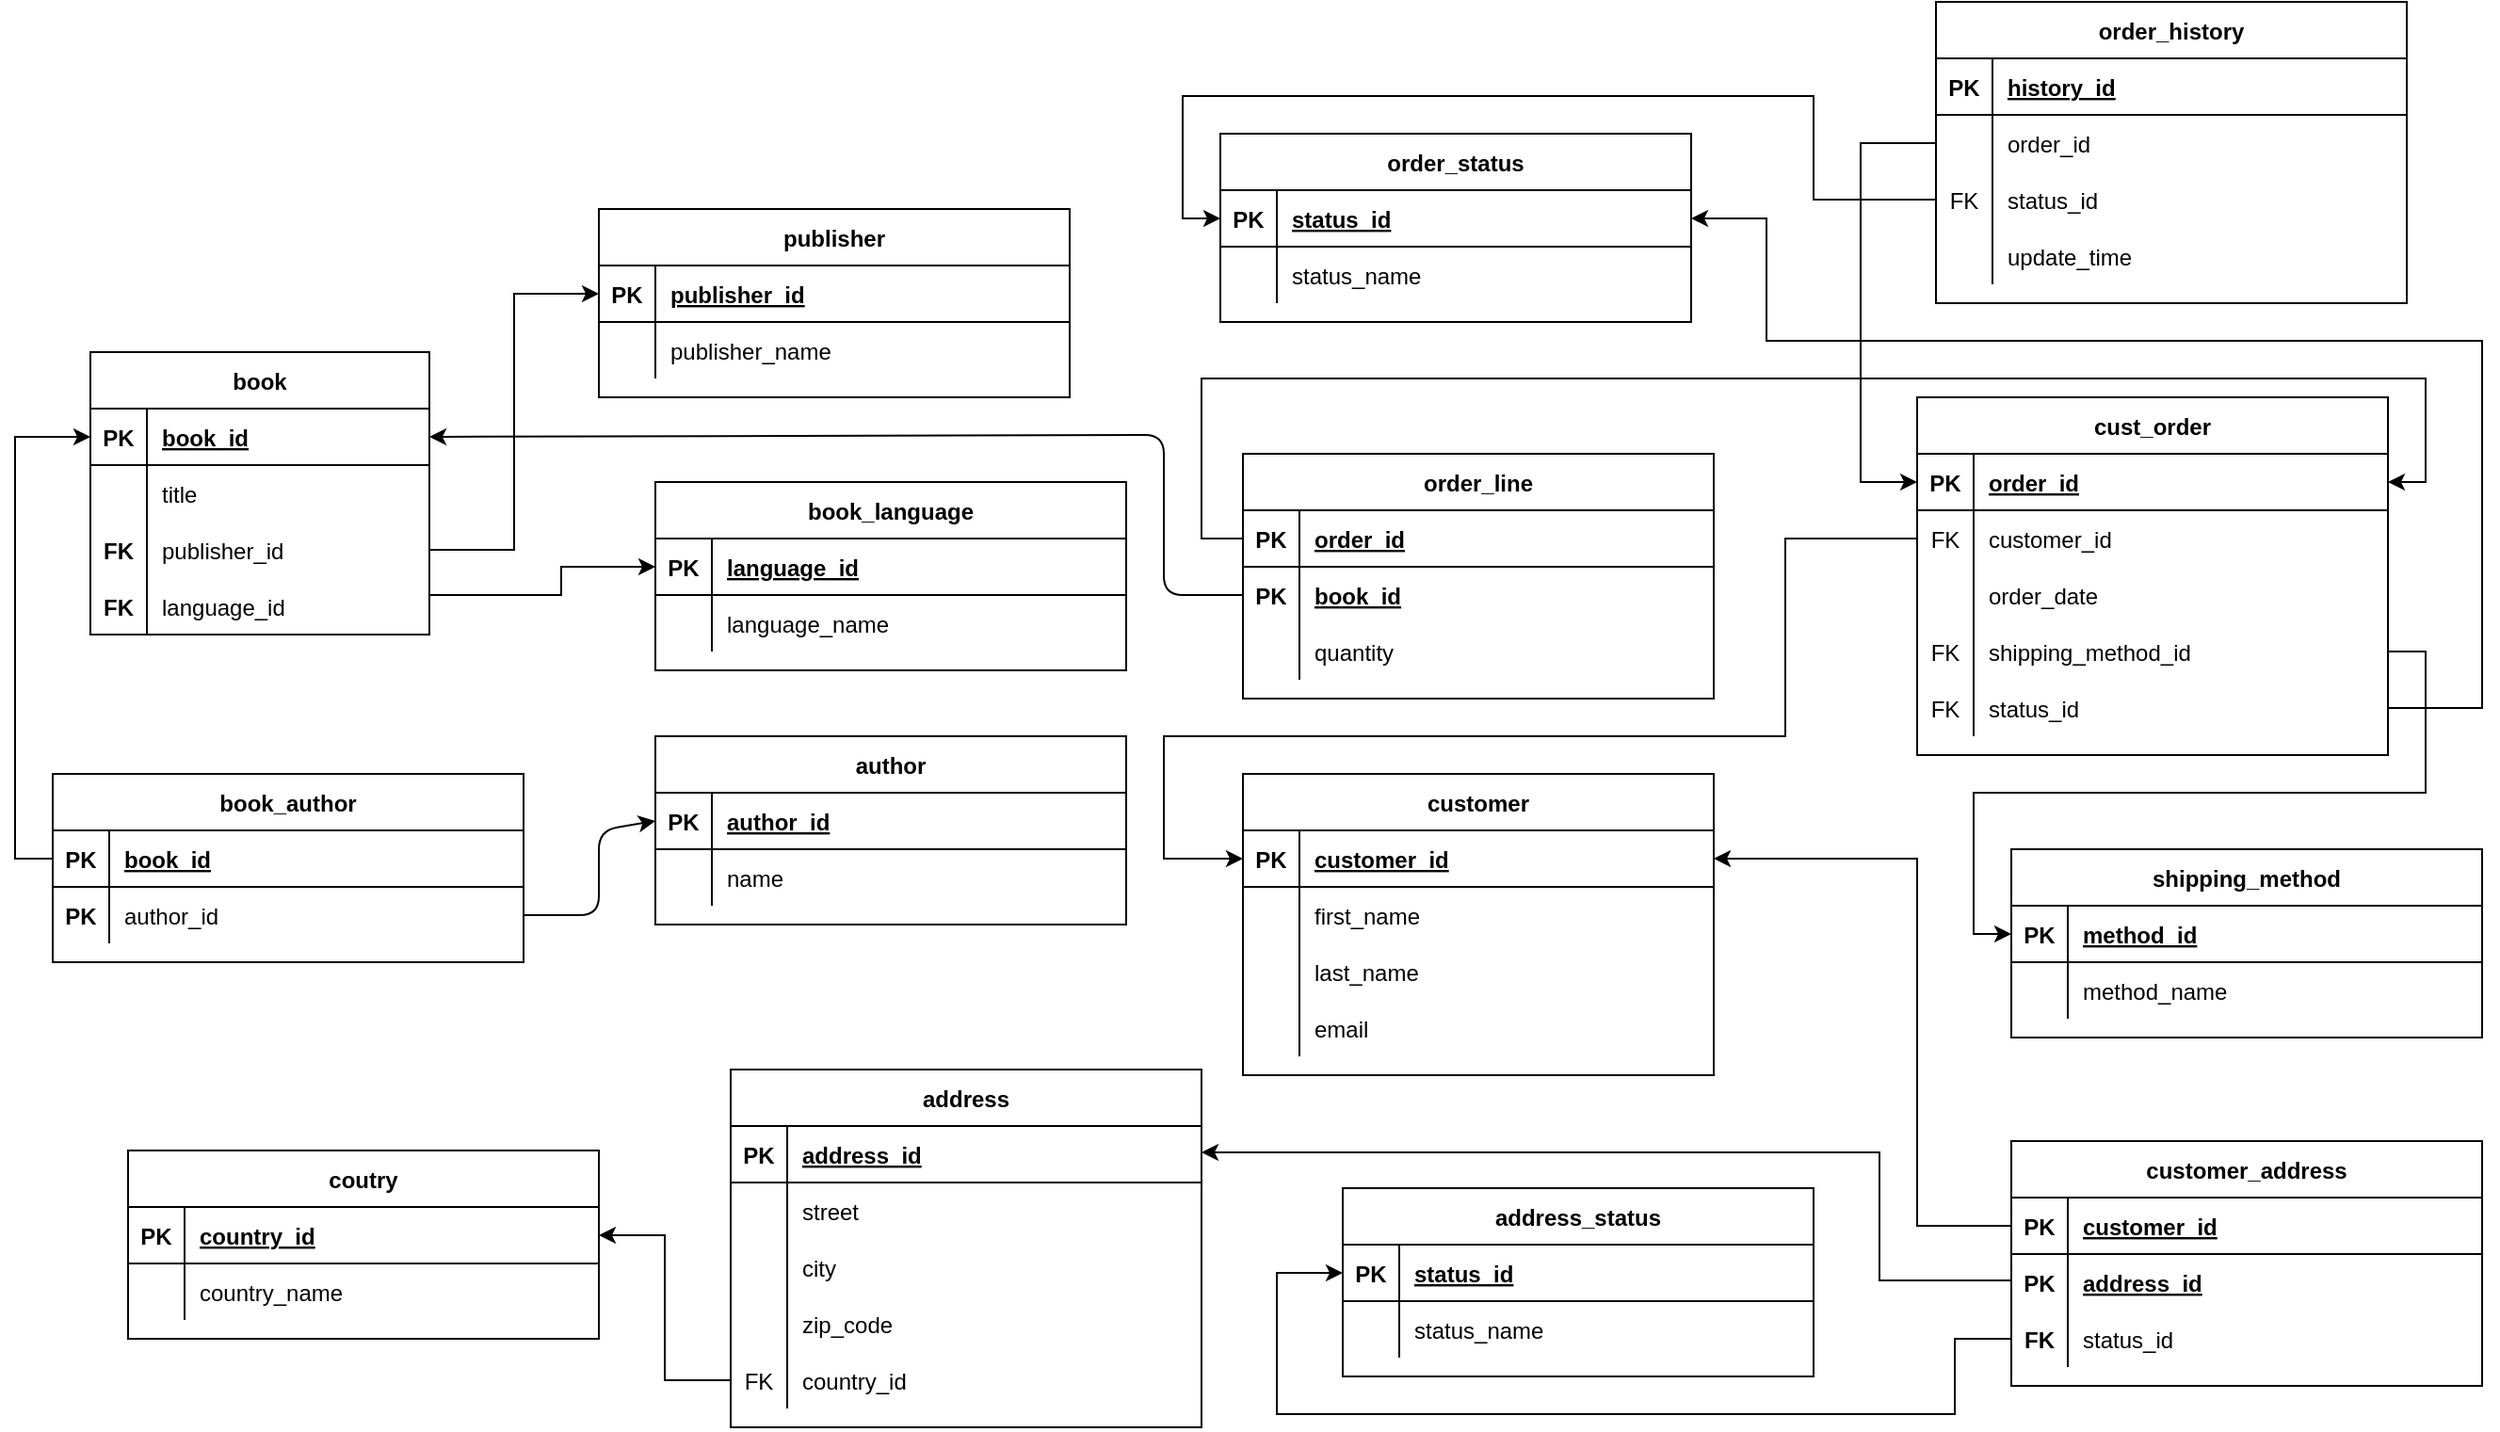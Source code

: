 <mxfile>
    <diagram id="R2lEEEUBdFMjLlhIrx00" name="Page-1">
        <mxGraphModel dx="2613" dy="1904" grid="1" gridSize="10" guides="1" tooltips="1" connect="1" arrows="1" fold="1" page="1" pageScale="1" pageWidth="850" pageHeight="1100" math="0" shadow="0" extFonts="Permanent Marker^https://fonts.googleapis.com/css?family=Permanent+Marker">
            <root>
                <mxCell id="0"/>
                <mxCell id="1" parent="0"/>
                <mxCell id="C-vyLk0tnHw3VtMMgP7b-2" value="book_language" style="shape=table;startSize=30;container=1;collapsible=1;childLayout=tableLayout;fixedRows=1;rowLines=0;fontStyle=1;align=center;resizeLast=1;" parent="1" vertex="1">
                    <mxGeometry x="60" y="155" width="250" height="100" as="geometry"/>
                </mxCell>
                <mxCell id="C-vyLk0tnHw3VtMMgP7b-3" value="" style="shape=partialRectangle;collapsible=0;dropTarget=0;pointerEvents=0;fillColor=none;points=[[0,0.5],[1,0.5]];portConstraint=eastwest;top=0;left=0;right=0;bottom=1;" parent="C-vyLk0tnHw3VtMMgP7b-2" vertex="1">
                    <mxGeometry y="30" width="250" height="30" as="geometry"/>
                </mxCell>
                <mxCell id="C-vyLk0tnHw3VtMMgP7b-4" value="PK" style="shape=partialRectangle;overflow=hidden;connectable=0;fillColor=none;top=0;left=0;bottom=0;right=0;fontStyle=1;" parent="C-vyLk0tnHw3VtMMgP7b-3" vertex="1">
                    <mxGeometry width="30" height="30" as="geometry">
                        <mxRectangle width="30" height="30" as="alternateBounds"/>
                    </mxGeometry>
                </mxCell>
                <mxCell id="C-vyLk0tnHw3VtMMgP7b-5" value="language_id" style="shape=partialRectangle;overflow=hidden;connectable=0;fillColor=none;top=0;left=0;bottom=0;right=0;align=left;spacingLeft=6;fontStyle=5;" parent="C-vyLk0tnHw3VtMMgP7b-3" vertex="1">
                    <mxGeometry x="30" width="220" height="30" as="geometry">
                        <mxRectangle width="220" height="30" as="alternateBounds"/>
                    </mxGeometry>
                </mxCell>
                <mxCell id="C-vyLk0tnHw3VtMMgP7b-6" value="" style="shape=partialRectangle;collapsible=0;dropTarget=0;pointerEvents=0;fillColor=none;points=[[0,0.5],[1,0.5]];portConstraint=eastwest;top=0;left=0;right=0;bottom=0;" parent="C-vyLk0tnHw3VtMMgP7b-2" vertex="1">
                    <mxGeometry y="60" width="250" height="30" as="geometry"/>
                </mxCell>
                <mxCell id="C-vyLk0tnHw3VtMMgP7b-7" value="" style="shape=partialRectangle;overflow=hidden;connectable=0;fillColor=none;top=0;left=0;bottom=0;right=0;" parent="C-vyLk0tnHw3VtMMgP7b-6" vertex="1">
                    <mxGeometry width="30" height="30" as="geometry">
                        <mxRectangle width="30" height="30" as="alternateBounds"/>
                    </mxGeometry>
                </mxCell>
                <mxCell id="C-vyLk0tnHw3VtMMgP7b-8" value="language_name" style="shape=partialRectangle;overflow=hidden;connectable=0;fillColor=none;top=0;left=0;bottom=0;right=0;align=left;spacingLeft=6;" parent="C-vyLk0tnHw3VtMMgP7b-6" vertex="1">
                    <mxGeometry x="30" width="220" height="30" as="geometry">
                        <mxRectangle width="220" height="30" as="alternateBounds"/>
                    </mxGeometry>
                </mxCell>
                <mxCell id="C-vyLk0tnHw3VtMMgP7b-13" value="author" style="shape=table;startSize=30;container=1;collapsible=1;childLayout=tableLayout;fixedRows=1;rowLines=0;fontStyle=1;align=center;resizeLast=1;" parent="1" vertex="1">
                    <mxGeometry x="60" y="290" width="250" height="100" as="geometry"/>
                </mxCell>
                <mxCell id="C-vyLk0tnHw3VtMMgP7b-14" value="" style="shape=partialRectangle;collapsible=0;dropTarget=0;pointerEvents=0;fillColor=none;points=[[0,0.5],[1,0.5]];portConstraint=eastwest;top=0;left=0;right=0;bottom=1;" parent="C-vyLk0tnHw3VtMMgP7b-13" vertex="1">
                    <mxGeometry y="30" width="250" height="30" as="geometry"/>
                </mxCell>
                <mxCell id="C-vyLk0tnHw3VtMMgP7b-15" value="PK" style="shape=partialRectangle;overflow=hidden;connectable=0;fillColor=none;top=0;left=0;bottom=0;right=0;fontStyle=1;" parent="C-vyLk0tnHw3VtMMgP7b-14" vertex="1">
                    <mxGeometry width="30" height="30" as="geometry">
                        <mxRectangle width="30" height="30" as="alternateBounds"/>
                    </mxGeometry>
                </mxCell>
                <mxCell id="C-vyLk0tnHw3VtMMgP7b-16" value="author_id" style="shape=partialRectangle;overflow=hidden;connectable=0;fillColor=none;top=0;left=0;bottom=0;right=0;align=left;spacingLeft=6;fontStyle=5;" parent="C-vyLk0tnHw3VtMMgP7b-14" vertex="1">
                    <mxGeometry x="30" width="220" height="30" as="geometry">
                        <mxRectangle width="220" height="30" as="alternateBounds"/>
                    </mxGeometry>
                </mxCell>
                <mxCell id="C-vyLk0tnHw3VtMMgP7b-17" value="" style="shape=partialRectangle;collapsible=0;dropTarget=0;pointerEvents=0;fillColor=none;points=[[0,0.5],[1,0.5]];portConstraint=eastwest;top=0;left=0;right=0;bottom=0;" parent="C-vyLk0tnHw3VtMMgP7b-13" vertex="1">
                    <mxGeometry y="60" width="250" height="30" as="geometry"/>
                </mxCell>
                <mxCell id="C-vyLk0tnHw3VtMMgP7b-18" value="" style="shape=partialRectangle;overflow=hidden;connectable=0;fillColor=none;top=0;left=0;bottom=0;right=0;" parent="C-vyLk0tnHw3VtMMgP7b-17" vertex="1">
                    <mxGeometry width="30" height="30" as="geometry">
                        <mxRectangle width="30" height="30" as="alternateBounds"/>
                    </mxGeometry>
                </mxCell>
                <mxCell id="C-vyLk0tnHw3VtMMgP7b-19" value="name" style="shape=partialRectangle;overflow=hidden;connectable=0;fillColor=none;top=0;left=0;bottom=0;right=0;align=left;spacingLeft=6;" parent="C-vyLk0tnHw3VtMMgP7b-17" vertex="1">
                    <mxGeometry x="30" width="220" height="30" as="geometry">
                        <mxRectangle width="220" height="30" as="alternateBounds"/>
                    </mxGeometry>
                </mxCell>
                <mxCell id="C-vyLk0tnHw3VtMMgP7b-23" value="book" style="shape=table;startSize=30;container=1;collapsible=1;childLayout=tableLayout;fixedRows=1;rowLines=0;fontStyle=1;align=center;resizeLast=1;" parent="1" vertex="1">
                    <mxGeometry x="-240" y="86" width="180" height="150" as="geometry"/>
                </mxCell>
                <mxCell id="C-vyLk0tnHw3VtMMgP7b-24" value="" style="shape=partialRectangle;collapsible=0;dropTarget=0;pointerEvents=0;fillColor=none;points=[[0,0.5],[1,0.5]];portConstraint=eastwest;top=0;left=0;right=0;bottom=1;" parent="C-vyLk0tnHw3VtMMgP7b-23" vertex="1">
                    <mxGeometry y="30" width="180" height="30" as="geometry"/>
                </mxCell>
                <mxCell id="C-vyLk0tnHw3VtMMgP7b-25" value="PK" style="shape=partialRectangle;overflow=hidden;connectable=0;fillColor=none;top=0;left=0;bottom=0;right=0;fontStyle=1;" parent="C-vyLk0tnHw3VtMMgP7b-24" vertex="1">
                    <mxGeometry width="30" height="30" as="geometry">
                        <mxRectangle width="30" height="30" as="alternateBounds"/>
                    </mxGeometry>
                </mxCell>
                <mxCell id="C-vyLk0tnHw3VtMMgP7b-26" value="book_id" style="shape=partialRectangle;overflow=hidden;connectable=0;fillColor=none;top=0;left=0;bottom=0;right=0;align=left;spacingLeft=6;fontStyle=5;" parent="C-vyLk0tnHw3VtMMgP7b-24" vertex="1">
                    <mxGeometry x="30" width="150" height="30" as="geometry">
                        <mxRectangle width="150" height="30" as="alternateBounds"/>
                    </mxGeometry>
                </mxCell>
                <mxCell id="C-vyLk0tnHw3VtMMgP7b-27" value="" style="shape=partialRectangle;collapsible=0;dropTarget=0;pointerEvents=0;fillColor=none;points=[[0,0.5],[1,0.5]];portConstraint=eastwest;top=0;left=0;right=0;bottom=0;" parent="C-vyLk0tnHw3VtMMgP7b-23" vertex="1">
                    <mxGeometry y="60" width="180" height="30" as="geometry"/>
                </mxCell>
                <mxCell id="C-vyLk0tnHw3VtMMgP7b-28" value="" style="shape=partialRectangle;overflow=hidden;connectable=0;fillColor=none;top=0;left=0;bottom=0;right=0;" parent="C-vyLk0tnHw3VtMMgP7b-27" vertex="1">
                    <mxGeometry width="30" height="30" as="geometry">
                        <mxRectangle width="30" height="30" as="alternateBounds"/>
                    </mxGeometry>
                </mxCell>
                <mxCell id="C-vyLk0tnHw3VtMMgP7b-29" value="title" style="shape=partialRectangle;overflow=hidden;connectable=0;fillColor=none;top=0;left=0;bottom=0;right=0;align=left;spacingLeft=6;" parent="C-vyLk0tnHw3VtMMgP7b-27" vertex="1">
                    <mxGeometry x="30" width="150" height="30" as="geometry">
                        <mxRectangle width="150" height="30" as="alternateBounds"/>
                    </mxGeometry>
                </mxCell>
                <mxCell id="0m1juYYSuB7-LerqPuky-25" style="shape=partialRectangle;collapsible=0;dropTarget=0;pointerEvents=0;fillColor=none;points=[[0,0.5],[1,0.5]];portConstraint=eastwest;top=0;left=0;right=0;bottom=0;" parent="C-vyLk0tnHw3VtMMgP7b-23" vertex="1">
                    <mxGeometry y="90" width="180" height="30" as="geometry"/>
                </mxCell>
                <mxCell id="0m1juYYSuB7-LerqPuky-26" value="FK" style="shape=partialRectangle;overflow=hidden;connectable=0;fillColor=none;top=0;left=0;bottom=0;right=0;fontStyle=1" parent="0m1juYYSuB7-LerqPuky-25" vertex="1">
                    <mxGeometry width="30" height="30" as="geometry">
                        <mxRectangle width="30" height="30" as="alternateBounds"/>
                    </mxGeometry>
                </mxCell>
                <mxCell id="0m1juYYSuB7-LerqPuky-27" value="publisher_id" style="shape=partialRectangle;overflow=hidden;connectable=0;fillColor=none;top=0;left=0;bottom=0;right=0;align=left;spacingLeft=6;" parent="0m1juYYSuB7-LerqPuky-25" vertex="1">
                    <mxGeometry x="30" width="150" height="30" as="geometry">
                        <mxRectangle width="150" height="30" as="alternateBounds"/>
                    </mxGeometry>
                </mxCell>
                <mxCell id="0m1juYYSuB7-LerqPuky-31" style="shape=partialRectangle;collapsible=0;dropTarget=0;pointerEvents=0;fillColor=none;points=[[0,0.5],[1,0.5]];portConstraint=eastwest;top=0;left=0;right=0;bottom=0;" parent="C-vyLk0tnHw3VtMMgP7b-23" vertex="1">
                    <mxGeometry y="120" width="180" height="30" as="geometry"/>
                </mxCell>
                <mxCell id="0m1juYYSuB7-LerqPuky-32" value="FK" style="shape=partialRectangle;overflow=hidden;connectable=0;fillColor=none;top=0;left=0;bottom=0;right=0;fontStyle=1" parent="0m1juYYSuB7-LerqPuky-31" vertex="1">
                    <mxGeometry width="30" height="30" as="geometry">
                        <mxRectangle width="30" height="30" as="alternateBounds"/>
                    </mxGeometry>
                </mxCell>
                <mxCell id="0m1juYYSuB7-LerqPuky-33" value="language_id" style="shape=partialRectangle;overflow=hidden;connectable=0;fillColor=none;top=0;left=0;bottom=0;right=0;align=left;spacingLeft=6;" parent="0m1juYYSuB7-LerqPuky-31" vertex="1">
                    <mxGeometry x="30" width="150" height="30" as="geometry">
                        <mxRectangle width="150" height="30" as="alternateBounds"/>
                    </mxGeometry>
                </mxCell>
                <mxCell id="0m1juYYSuB7-LerqPuky-49" style="edgeStyle=orthogonalEdgeStyle;rounded=0;orthogonalLoop=1;jettySize=auto;html=1;exitX=1;exitY=1;exitDx=0;exitDy=0;entryX=0.912;entryY=0.873;entryDx=0;entryDy=0;entryPerimeter=0;" parent="C-vyLk0tnHw3VtMMgP7b-23" source="C-vyLk0tnHw3VtMMgP7b-23" edge="1">
                    <mxGeometry relative="1" as="geometry"/>
                </mxCell>
                <mxCell id="0m1juYYSuB7-LerqPuky-5" value="book_author" style="shape=table;startSize=30;container=1;collapsible=1;childLayout=tableLayout;fixedRows=1;rowLines=0;fontStyle=1;align=center;resizeLast=1;" parent="1" vertex="1">
                    <mxGeometry x="-260" y="310" width="250" height="100" as="geometry"/>
                </mxCell>
                <mxCell id="0m1juYYSuB7-LerqPuky-6" value="" style="shape=partialRectangle;collapsible=0;dropTarget=0;pointerEvents=0;fillColor=none;points=[[0,0.5],[1,0.5]];portConstraint=eastwest;top=0;left=0;right=0;bottom=1;" parent="0m1juYYSuB7-LerqPuky-5" vertex="1">
                    <mxGeometry y="30" width="250" height="30" as="geometry"/>
                </mxCell>
                <mxCell id="0m1juYYSuB7-LerqPuky-7" value="PK" style="shape=partialRectangle;overflow=hidden;connectable=0;fillColor=none;top=0;left=0;bottom=0;right=0;fontStyle=1;" parent="0m1juYYSuB7-LerqPuky-6" vertex="1">
                    <mxGeometry width="30" height="30" as="geometry">
                        <mxRectangle width="30" height="30" as="alternateBounds"/>
                    </mxGeometry>
                </mxCell>
                <mxCell id="0m1juYYSuB7-LerqPuky-8" value="book_id" style="shape=partialRectangle;overflow=hidden;connectable=0;fillColor=none;top=0;left=0;bottom=0;right=0;align=left;spacingLeft=6;fontStyle=5;" parent="0m1juYYSuB7-LerqPuky-6" vertex="1">
                    <mxGeometry x="30" width="220" height="30" as="geometry">
                        <mxRectangle width="220" height="30" as="alternateBounds"/>
                    </mxGeometry>
                </mxCell>
                <mxCell id="0m1juYYSuB7-LerqPuky-9" value="" style="shape=partialRectangle;collapsible=0;dropTarget=0;pointerEvents=0;fillColor=none;points=[[0,0.5],[1,0.5]];portConstraint=eastwest;top=0;left=0;right=0;bottom=0;" parent="0m1juYYSuB7-LerqPuky-5" vertex="1">
                    <mxGeometry y="60" width="250" height="30" as="geometry"/>
                </mxCell>
                <mxCell id="0m1juYYSuB7-LerqPuky-10" value="PK" style="shape=partialRectangle;overflow=hidden;connectable=0;fillColor=none;top=0;left=0;bottom=0;right=0;fontStyle=1" parent="0m1juYYSuB7-LerqPuky-9" vertex="1">
                    <mxGeometry width="30" height="30" as="geometry">
                        <mxRectangle width="30" height="30" as="alternateBounds"/>
                    </mxGeometry>
                </mxCell>
                <mxCell id="0m1juYYSuB7-LerqPuky-11" value="author_id" style="shape=partialRectangle;overflow=hidden;connectable=0;fillColor=none;top=0;left=0;bottom=0;right=0;align=left;spacingLeft=6;" parent="0m1juYYSuB7-LerqPuky-9" vertex="1">
                    <mxGeometry x="30" width="220" height="30" as="geometry">
                        <mxRectangle width="220" height="30" as="alternateBounds"/>
                    </mxGeometry>
                </mxCell>
                <mxCell id="0m1juYYSuB7-LerqPuky-52" value="shipping_method" style="shape=table;startSize=30;container=1;collapsible=1;childLayout=tableLayout;fixedRows=1;rowLines=0;fontStyle=1;align=center;resizeLast=1;" parent="1" vertex="1">
                    <mxGeometry x="780" y="350" width="250" height="100" as="geometry"/>
                </mxCell>
                <mxCell id="0m1juYYSuB7-LerqPuky-53" value="" style="shape=partialRectangle;collapsible=0;dropTarget=0;pointerEvents=0;fillColor=none;points=[[0,0.5],[1,0.5]];portConstraint=eastwest;top=0;left=0;right=0;bottom=1;" parent="0m1juYYSuB7-LerqPuky-52" vertex="1">
                    <mxGeometry y="30" width="250" height="30" as="geometry"/>
                </mxCell>
                <mxCell id="0m1juYYSuB7-LerqPuky-54" value="PK" style="shape=partialRectangle;overflow=hidden;connectable=0;fillColor=none;top=0;left=0;bottom=0;right=0;fontStyle=1;" parent="0m1juYYSuB7-LerqPuky-53" vertex="1">
                    <mxGeometry width="30" height="30" as="geometry">
                        <mxRectangle width="30" height="30" as="alternateBounds"/>
                    </mxGeometry>
                </mxCell>
                <mxCell id="0m1juYYSuB7-LerqPuky-55" value="method_id" style="shape=partialRectangle;overflow=hidden;connectable=0;fillColor=none;top=0;left=0;bottom=0;right=0;align=left;spacingLeft=6;fontStyle=5;" parent="0m1juYYSuB7-LerqPuky-53" vertex="1">
                    <mxGeometry x="30" width="220" height="30" as="geometry">
                        <mxRectangle width="220" height="30" as="alternateBounds"/>
                    </mxGeometry>
                </mxCell>
                <mxCell id="0m1juYYSuB7-LerqPuky-56" value="" style="shape=partialRectangle;collapsible=0;dropTarget=0;pointerEvents=0;fillColor=none;points=[[0,0.5],[1,0.5]];portConstraint=eastwest;top=0;left=0;right=0;bottom=0;" parent="0m1juYYSuB7-LerqPuky-52" vertex="1">
                    <mxGeometry y="60" width="250" height="30" as="geometry"/>
                </mxCell>
                <mxCell id="0m1juYYSuB7-LerqPuky-57" value="" style="shape=partialRectangle;overflow=hidden;connectable=0;fillColor=none;top=0;left=0;bottom=0;right=0;" parent="0m1juYYSuB7-LerqPuky-56" vertex="1">
                    <mxGeometry width="30" height="30" as="geometry">
                        <mxRectangle width="30" height="30" as="alternateBounds"/>
                    </mxGeometry>
                </mxCell>
                <mxCell id="0m1juYYSuB7-LerqPuky-58" value="method_name" style="shape=partialRectangle;overflow=hidden;connectable=0;fillColor=none;top=0;left=0;bottom=0;right=0;align=left;spacingLeft=6;" parent="0m1juYYSuB7-LerqPuky-56" vertex="1">
                    <mxGeometry x="30" width="220" height="30" as="geometry">
                        <mxRectangle width="220" height="30" as="alternateBounds"/>
                    </mxGeometry>
                </mxCell>
                <mxCell id="0m1juYYSuB7-LerqPuky-65" value="order_line" style="shape=table;startSize=30;container=1;collapsible=1;childLayout=tableLayout;fixedRows=1;rowLines=0;fontStyle=1;align=center;resizeLast=1;" parent="1" vertex="1">
                    <mxGeometry x="372" y="140" width="250" height="130" as="geometry"/>
                </mxCell>
                <mxCell id="0m1juYYSuB7-LerqPuky-66" value="" style="shape=partialRectangle;collapsible=0;dropTarget=0;pointerEvents=0;fillColor=none;points=[[0,0.5],[1,0.5]];portConstraint=eastwest;top=0;left=0;right=0;bottom=1;" parent="0m1juYYSuB7-LerqPuky-65" vertex="1">
                    <mxGeometry y="30" width="250" height="30" as="geometry"/>
                </mxCell>
                <mxCell id="0m1juYYSuB7-LerqPuky-67" value="PK" style="shape=partialRectangle;overflow=hidden;connectable=0;fillColor=none;top=0;left=0;bottom=0;right=0;fontStyle=1;" parent="0m1juYYSuB7-LerqPuky-66" vertex="1">
                    <mxGeometry width="30" height="30" as="geometry">
                        <mxRectangle width="30" height="30" as="alternateBounds"/>
                    </mxGeometry>
                </mxCell>
                <mxCell id="0m1juYYSuB7-LerqPuky-68" value="order_id" style="shape=partialRectangle;overflow=hidden;connectable=0;fillColor=none;top=0;left=0;bottom=0;right=0;align=left;spacingLeft=6;fontStyle=5;" parent="0m1juYYSuB7-LerqPuky-66" vertex="1">
                    <mxGeometry x="30" width="220" height="30" as="geometry">
                        <mxRectangle width="220" height="30" as="alternateBounds"/>
                    </mxGeometry>
                </mxCell>
                <mxCell id="0m1juYYSuB7-LerqPuky-69" value="" style="shape=partialRectangle;collapsible=0;dropTarget=0;pointerEvents=0;fillColor=none;points=[[0,0.5],[1,0.5]];portConstraint=eastwest;top=0;left=0;right=0;bottom=0;" parent="0m1juYYSuB7-LerqPuky-65" vertex="1">
                    <mxGeometry y="60" width="250" height="30" as="geometry"/>
                </mxCell>
                <mxCell id="0m1juYYSuB7-LerqPuky-70" value="PK" style="shape=partialRectangle;overflow=hidden;connectable=0;fillColor=none;top=0;left=0;bottom=0;right=0;fontStyle=1" parent="0m1juYYSuB7-LerqPuky-69" vertex="1">
                    <mxGeometry width="30" height="30" as="geometry">
                        <mxRectangle width="30" height="30" as="alternateBounds"/>
                    </mxGeometry>
                </mxCell>
                <mxCell id="0m1juYYSuB7-LerqPuky-71" value="book_id" style="shape=partialRectangle;overflow=hidden;connectable=0;fillColor=none;top=0;left=0;bottom=0;right=0;align=left;spacingLeft=6;fontStyle=5" parent="0m1juYYSuB7-LerqPuky-69" vertex="1">
                    <mxGeometry x="30" width="220" height="30" as="geometry">
                        <mxRectangle width="220" height="30" as="alternateBounds"/>
                    </mxGeometry>
                </mxCell>
                <mxCell id="0m1juYYSuB7-LerqPuky-72" value="" style="shape=partialRectangle;collapsible=0;dropTarget=0;pointerEvents=0;fillColor=none;points=[[0,0.5],[1,0.5]];portConstraint=eastwest;top=0;left=0;right=0;bottom=0;" parent="0m1juYYSuB7-LerqPuky-65" vertex="1">
                    <mxGeometry y="90" width="250" height="30" as="geometry"/>
                </mxCell>
                <mxCell id="0m1juYYSuB7-LerqPuky-73" value="" style="shape=partialRectangle;overflow=hidden;connectable=0;fillColor=none;top=0;left=0;bottom=0;right=0;" parent="0m1juYYSuB7-LerqPuky-72" vertex="1">
                    <mxGeometry width="30" height="30" as="geometry">
                        <mxRectangle width="30" height="30" as="alternateBounds"/>
                    </mxGeometry>
                </mxCell>
                <mxCell id="0m1juYYSuB7-LerqPuky-74" value="quantity" style="shape=partialRectangle;overflow=hidden;connectable=0;fillColor=none;top=0;left=0;bottom=0;right=0;align=left;spacingLeft=6;" parent="0m1juYYSuB7-LerqPuky-72" vertex="1">
                    <mxGeometry x="30" width="220" height="30" as="geometry">
                        <mxRectangle width="220" height="30" as="alternateBounds"/>
                    </mxGeometry>
                </mxCell>
                <mxCell id="0m1juYYSuB7-LerqPuky-78" value="customer" style="shape=table;startSize=30;container=1;collapsible=1;childLayout=tableLayout;fixedRows=1;rowLines=0;fontStyle=1;align=center;resizeLast=1;" parent="1" vertex="1">
                    <mxGeometry x="372" y="310" width="250" height="160" as="geometry"/>
                </mxCell>
                <mxCell id="0m1juYYSuB7-LerqPuky-79" value="" style="shape=partialRectangle;collapsible=0;dropTarget=0;pointerEvents=0;fillColor=none;points=[[0,0.5],[1,0.5]];portConstraint=eastwest;top=0;left=0;right=0;bottom=1;" parent="0m1juYYSuB7-LerqPuky-78" vertex="1">
                    <mxGeometry y="30" width="250" height="30" as="geometry"/>
                </mxCell>
                <mxCell id="0m1juYYSuB7-LerqPuky-80" value="PK" style="shape=partialRectangle;overflow=hidden;connectable=0;fillColor=none;top=0;left=0;bottom=0;right=0;fontStyle=1;" parent="0m1juYYSuB7-LerqPuky-79" vertex="1">
                    <mxGeometry width="30" height="30" as="geometry">
                        <mxRectangle width="30" height="30" as="alternateBounds"/>
                    </mxGeometry>
                </mxCell>
                <mxCell id="0m1juYYSuB7-LerqPuky-81" value="customer_id" style="shape=partialRectangle;overflow=hidden;connectable=0;fillColor=none;top=0;left=0;bottom=0;right=0;align=left;spacingLeft=6;fontStyle=5;" parent="0m1juYYSuB7-LerqPuky-79" vertex="1">
                    <mxGeometry x="30" width="220" height="30" as="geometry">
                        <mxRectangle width="220" height="30" as="alternateBounds"/>
                    </mxGeometry>
                </mxCell>
                <mxCell id="0m1juYYSuB7-LerqPuky-82" value="" style="shape=partialRectangle;collapsible=0;dropTarget=0;pointerEvents=0;fillColor=none;points=[[0,0.5],[1,0.5]];portConstraint=eastwest;top=0;left=0;right=0;bottom=0;" parent="0m1juYYSuB7-LerqPuky-78" vertex="1">
                    <mxGeometry y="60" width="250" height="30" as="geometry"/>
                </mxCell>
                <mxCell id="0m1juYYSuB7-LerqPuky-83" value="" style="shape=partialRectangle;overflow=hidden;connectable=0;fillColor=none;top=0;left=0;bottom=0;right=0;" parent="0m1juYYSuB7-LerqPuky-82" vertex="1">
                    <mxGeometry width="30" height="30" as="geometry">
                        <mxRectangle width="30" height="30" as="alternateBounds"/>
                    </mxGeometry>
                </mxCell>
                <mxCell id="0m1juYYSuB7-LerqPuky-84" value="first_name" style="shape=partialRectangle;overflow=hidden;connectable=0;fillColor=none;top=0;left=0;bottom=0;right=0;align=left;spacingLeft=6;" parent="0m1juYYSuB7-LerqPuky-82" vertex="1">
                    <mxGeometry x="30" width="220" height="30" as="geometry">
                        <mxRectangle width="220" height="30" as="alternateBounds"/>
                    </mxGeometry>
                </mxCell>
                <mxCell id="0m1juYYSuB7-LerqPuky-85" value="" style="shape=partialRectangle;collapsible=0;dropTarget=0;pointerEvents=0;fillColor=none;points=[[0,0.5],[1,0.5]];portConstraint=eastwest;top=0;left=0;right=0;bottom=0;" parent="0m1juYYSuB7-LerqPuky-78" vertex="1">
                    <mxGeometry y="90" width="250" height="30" as="geometry"/>
                </mxCell>
                <mxCell id="0m1juYYSuB7-LerqPuky-86" value="" style="shape=partialRectangle;overflow=hidden;connectable=0;fillColor=none;top=0;left=0;bottom=0;right=0;" parent="0m1juYYSuB7-LerqPuky-85" vertex="1">
                    <mxGeometry width="30" height="30" as="geometry">
                        <mxRectangle width="30" height="30" as="alternateBounds"/>
                    </mxGeometry>
                </mxCell>
                <mxCell id="0m1juYYSuB7-LerqPuky-87" value="last_name" style="shape=partialRectangle;overflow=hidden;connectable=0;fillColor=none;top=0;left=0;bottom=0;right=0;align=left;spacingLeft=6;" parent="0m1juYYSuB7-LerqPuky-85" vertex="1">
                    <mxGeometry x="30" width="220" height="30" as="geometry">
                        <mxRectangle width="220" height="30" as="alternateBounds"/>
                    </mxGeometry>
                </mxCell>
                <mxCell id="0m1juYYSuB7-LerqPuky-88" style="shape=partialRectangle;collapsible=0;dropTarget=0;pointerEvents=0;fillColor=none;points=[[0,0.5],[1,0.5]];portConstraint=eastwest;top=0;left=0;right=0;bottom=0;" parent="0m1juYYSuB7-LerqPuky-78" vertex="1">
                    <mxGeometry y="120" width="250" height="30" as="geometry"/>
                </mxCell>
                <mxCell id="0m1juYYSuB7-LerqPuky-89" style="shape=partialRectangle;overflow=hidden;connectable=0;fillColor=none;top=0;left=0;bottom=0;right=0;" parent="0m1juYYSuB7-LerqPuky-88" vertex="1">
                    <mxGeometry width="30" height="30" as="geometry">
                        <mxRectangle width="30" height="30" as="alternateBounds"/>
                    </mxGeometry>
                </mxCell>
                <mxCell id="0m1juYYSuB7-LerqPuky-90" value="email" style="shape=partialRectangle;overflow=hidden;connectable=0;fillColor=none;top=0;left=0;bottom=0;right=0;align=left;spacingLeft=6;" parent="0m1juYYSuB7-LerqPuky-88" vertex="1">
                    <mxGeometry x="30" width="220" height="30" as="geometry">
                        <mxRectangle width="220" height="30" as="alternateBounds"/>
                    </mxGeometry>
                </mxCell>
                <mxCell id="0m1juYYSuB7-LerqPuky-91" value="cust_order" style="shape=table;startSize=30;container=1;collapsible=1;childLayout=tableLayout;fixedRows=1;rowLines=0;fontStyle=1;align=center;resizeLast=1;" parent="1" vertex="1">
                    <mxGeometry x="730" y="110" width="250" height="190" as="geometry"/>
                </mxCell>
                <mxCell id="0m1juYYSuB7-LerqPuky-92" value="" style="shape=partialRectangle;collapsible=0;dropTarget=0;pointerEvents=0;fillColor=none;points=[[0,0.5],[1,0.5]];portConstraint=eastwest;top=0;left=0;right=0;bottom=1;" parent="0m1juYYSuB7-LerqPuky-91" vertex="1">
                    <mxGeometry y="30" width="250" height="30" as="geometry"/>
                </mxCell>
                <mxCell id="0m1juYYSuB7-LerqPuky-93" value="PK" style="shape=partialRectangle;overflow=hidden;connectable=0;fillColor=none;top=0;left=0;bottom=0;right=0;fontStyle=1;" parent="0m1juYYSuB7-LerqPuky-92" vertex="1">
                    <mxGeometry width="30" height="30" as="geometry">
                        <mxRectangle width="30" height="30" as="alternateBounds"/>
                    </mxGeometry>
                </mxCell>
                <mxCell id="0m1juYYSuB7-LerqPuky-94" value="order_id" style="shape=partialRectangle;overflow=hidden;connectable=0;fillColor=none;top=0;left=0;bottom=0;right=0;align=left;spacingLeft=6;fontStyle=5;" parent="0m1juYYSuB7-LerqPuky-92" vertex="1">
                    <mxGeometry x="30" width="220" height="30" as="geometry">
                        <mxRectangle width="220" height="30" as="alternateBounds"/>
                    </mxGeometry>
                </mxCell>
                <mxCell id="0m1juYYSuB7-LerqPuky-95" value="" style="shape=partialRectangle;collapsible=0;dropTarget=0;pointerEvents=0;fillColor=none;points=[[0,0.5],[1,0.5]];portConstraint=eastwest;top=0;left=0;right=0;bottom=0;" parent="0m1juYYSuB7-LerqPuky-91" vertex="1">
                    <mxGeometry y="60" width="250" height="30" as="geometry"/>
                </mxCell>
                <mxCell id="0m1juYYSuB7-LerqPuky-96" value="FK" style="shape=partialRectangle;overflow=hidden;connectable=0;fillColor=none;top=0;left=0;bottom=0;right=0;" parent="0m1juYYSuB7-LerqPuky-95" vertex="1">
                    <mxGeometry width="30" height="30" as="geometry">
                        <mxRectangle width="30" height="30" as="alternateBounds"/>
                    </mxGeometry>
                </mxCell>
                <mxCell id="0m1juYYSuB7-LerqPuky-97" value="customer_id" style="shape=partialRectangle;overflow=hidden;connectable=0;fillColor=none;top=0;left=0;bottom=0;right=0;align=left;spacingLeft=6;" parent="0m1juYYSuB7-LerqPuky-95" vertex="1">
                    <mxGeometry x="30" width="220" height="30" as="geometry">
                        <mxRectangle width="220" height="30" as="alternateBounds"/>
                    </mxGeometry>
                </mxCell>
                <mxCell id="0m1juYYSuB7-LerqPuky-98" value="" style="shape=partialRectangle;collapsible=0;dropTarget=0;pointerEvents=0;fillColor=none;points=[[0,0.5],[1,0.5]];portConstraint=eastwest;top=0;left=0;right=0;bottom=0;" parent="0m1juYYSuB7-LerqPuky-91" vertex="1">
                    <mxGeometry y="90" width="250" height="30" as="geometry"/>
                </mxCell>
                <mxCell id="0m1juYYSuB7-LerqPuky-99" value="" style="shape=partialRectangle;overflow=hidden;connectable=0;fillColor=none;top=0;left=0;bottom=0;right=0;" parent="0m1juYYSuB7-LerqPuky-98" vertex="1">
                    <mxGeometry width="30" height="30" as="geometry">
                        <mxRectangle width="30" height="30" as="alternateBounds"/>
                    </mxGeometry>
                </mxCell>
                <mxCell id="0m1juYYSuB7-LerqPuky-100" value="order_date" style="shape=partialRectangle;overflow=hidden;connectable=0;fillColor=none;top=0;left=0;bottom=0;right=0;align=left;spacingLeft=6;" parent="0m1juYYSuB7-LerqPuky-98" vertex="1">
                    <mxGeometry x="30" width="220" height="30" as="geometry">
                        <mxRectangle width="220" height="30" as="alternateBounds"/>
                    </mxGeometry>
                </mxCell>
                <mxCell id="0m1juYYSuB7-LerqPuky-101" style="shape=partialRectangle;collapsible=0;dropTarget=0;pointerEvents=0;fillColor=none;points=[[0,0.5],[1,0.5]];portConstraint=eastwest;top=0;left=0;right=0;bottom=0;" parent="0m1juYYSuB7-LerqPuky-91" vertex="1">
                    <mxGeometry y="120" width="250" height="30" as="geometry"/>
                </mxCell>
                <mxCell id="0m1juYYSuB7-LerqPuky-102" value="FK" style="shape=partialRectangle;overflow=hidden;connectable=0;fillColor=none;top=0;left=0;bottom=0;right=0;" parent="0m1juYYSuB7-LerqPuky-101" vertex="1">
                    <mxGeometry width="30" height="30" as="geometry">
                        <mxRectangle width="30" height="30" as="alternateBounds"/>
                    </mxGeometry>
                </mxCell>
                <mxCell id="0m1juYYSuB7-LerqPuky-103" value="shipping_method_id" style="shape=partialRectangle;overflow=hidden;connectable=0;fillColor=none;top=0;left=0;bottom=0;right=0;align=left;spacingLeft=6;" parent="0m1juYYSuB7-LerqPuky-101" vertex="1">
                    <mxGeometry x="30" width="220" height="30" as="geometry">
                        <mxRectangle width="220" height="30" as="alternateBounds"/>
                    </mxGeometry>
                </mxCell>
                <mxCell id="0m1juYYSuB7-LerqPuky-203" style="shape=partialRectangle;collapsible=0;dropTarget=0;pointerEvents=0;fillColor=none;points=[[0,0.5],[1,0.5]];portConstraint=eastwest;top=0;left=0;right=0;bottom=0;" parent="0m1juYYSuB7-LerqPuky-91" vertex="1">
                    <mxGeometry y="150" width="250" height="30" as="geometry"/>
                </mxCell>
                <mxCell id="0m1juYYSuB7-LerqPuky-204" value="FK" style="shape=partialRectangle;overflow=hidden;connectable=0;fillColor=none;top=0;left=0;bottom=0;right=0;" parent="0m1juYYSuB7-LerqPuky-203" vertex="1">
                    <mxGeometry width="30" height="30" as="geometry">
                        <mxRectangle width="30" height="30" as="alternateBounds"/>
                    </mxGeometry>
                </mxCell>
                <mxCell id="0m1juYYSuB7-LerqPuky-205" value="status_id" style="shape=partialRectangle;overflow=hidden;connectable=0;fillColor=none;top=0;left=0;bottom=0;right=0;align=left;spacingLeft=6;" parent="0m1juYYSuB7-LerqPuky-203" vertex="1">
                    <mxGeometry x="30" width="220" height="30" as="geometry">
                        <mxRectangle width="220" height="30" as="alternateBounds"/>
                    </mxGeometry>
                </mxCell>
                <mxCell id="0m1juYYSuB7-LerqPuky-104" value="order_history" style="shape=table;startSize=30;container=1;collapsible=1;childLayout=tableLayout;fixedRows=1;rowLines=0;fontStyle=1;align=center;resizeLast=1;" parent="1" vertex="1">
                    <mxGeometry x="740" y="-100" width="250" height="160" as="geometry"/>
                </mxCell>
                <mxCell id="0m1juYYSuB7-LerqPuky-105" value="" style="shape=partialRectangle;collapsible=0;dropTarget=0;pointerEvents=0;fillColor=none;points=[[0,0.5],[1,0.5]];portConstraint=eastwest;top=0;left=0;right=0;bottom=1;" parent="0m1juYYSuB7-LerqPuky-104" vertex="1">
                    <mxGeometry y="30" width="250" height="30" as="geometry"/>
                </mxCell>
                <mxCell id="0m1juYYSuB7-LerqPuky-106" value="PK" style="shape=partialRectangle;overflow=hidden;connectable=0;fillColor=none;top=0;left=0;bottom=0;right=0;fontStyle=1;" parent="0m1juYYSuB7-LerqPuky-105" vertex="1">
                    <mxGeometry width="30" height="30" as="geometry">
                        <mxRectangle width="30" height="30" as="alternateBounds"/>
                    </mxGeometry>
                </mxCell>
                <mxCell id="0m1juYYSuB7-LerqPuky-107" value="history_id" style="shape=partialRectangle;overflow=hidden;connectable=0;fillColor=none;top=0;left=0;bottom=0;right=0;align=left;spacingLeft=6;fontStyle=5;" parent="0m1juYYSuB7-LerqPuky-105" vertex="1">
                    <mxGeometry x="30" width="220" height="30" as="geometry">
                        <mxRectangle width="220" height="30" as="alternateBounds"/>
                    </mxGeometry>
                </mxCell>
                <mxCell id="0m1juYYSuB7-LerqPuky-108" value="" style="shape=partialRectangle;collapsible=0;dropTarget=0;pointerEvents=0;fillColor=none;points=[[0,0.5],[1,0.5]];portConstraint=eastwest;top=0;left=0;right=0;bottom=0;" parent="0m1juYYSuB7-LerqPuky-104" vertex="1">
                    <mxGeometry y="60" width="250" height="30" as="geometry"/>
                </mxCell>
                <mxCell id="0m1juYYSuB7-LerqPuky-109" value="" style="shape=partialRectangle;overflow=hidden;connectable=0;fillColor=none;top=0;left=0;bottom=0;right=0;" parent="0m1juYYSuB7-LerqPuky-108" vertex="1">
                    <mxGeometry width="30" height="30" as="geometry">
                        <mxRectangle width="30" height="30" as="alternateBounds"/>
                    </mxGeometry>
                </mxCell>
                <mxCell id="0m1juYYSuB7-LerqPuky-110" value="order_id" style="shape=partialRectangle;overflow=hidden;connectable=0;fillColor=none;top=0;left=0;bottom=0;right=0;align=left;spacingLeft=6;" parent="0m1juYYSuB7-LerqPuky-108" vertex="1">
                    <mxGeometry x="30" width="220" height="30" as="geometry">
                        <mxRectangle width="220" height="30" as="alternateBounds"/>
                    </mxGeometry>
                </mxCell>
                <mxCell id="0m1juYYSuB7-LerqPuky-111" value="" style="shape=partialRectangle;collapsible=0;dropTarget=0;pointerEvents=0;fillColor=none;points=[[0,0.5],[1,0.5]];portConstraint=eastwest;top=0;left=0;right=0;bottom=0;" parent="0m1juYYSuB7-LerqPuky-104" vertex="1">
                    <mxGeometry y="90" width="250" height="30" as="geometry"/>
                </mxCell>
                <mxCell id="0m1juYYSuB7-LerqPuky-112" value="FK" style="shape=partialRectangle;overflow=hidden;connectable=0;fillColor=none;top=0;left=0;bottom=0;right=0;" parent="0m1juYYSuB7-LerqPuky-111" vertex="1">
                    <mxGeometry width="30" height="30" as="geometry">
                        <mxRectangle width="30" height="30" as="alternateBounds"/>
                    </mxGeometry>
                </mxCell>
                <mxCell id="0m1juYYSuB7-LerqPuky-113" value="status_id" style="shape=partialRectangle;overflow=hidden;connectable=0;fillColor=none;top=0;left=0;bottom=0;right=0;align=left;spacingLeft=6;" parent="0m1juYYSuB7-LerqPuky-111" vertex="1">
                    <mxGeometry x="30" width="220" height="30" as="geometry">
                        <mxRectangle width="220" height="30" as="alternateBounds"/>
                    </mxGeometry>
                </mxCell>
                <mxCell id="0m1juYYSuB7-LerqPuky-114" style="shape=partialRectangle;collapsible=0;dropTarget=0;pointerEvents=0;fillColor=none;points=[[0,0.5],[1,0.5]];portConstraint=eastwest;top=0;left=0;right=0;bottom=0;" parent="0m1juYYSuB7-LerqPuky-104" vertex="1">
                    <mxGeometry y="120" width="250" height="30" as="geometry"/>
                </mxCell>
                <mxCell id="0m1juYYSuB7-LerqPuky-115" style="shape=partialRectangle;overflow=hidden;connectable=0;fillColor=none;top=0;left=0;bottom=0;right=0;" parent="0m1juYYSuB7-LerqPuky-114" vertex="1">
                    <mxGeometry width="30" height="30" as="geometry">
                        <mxRectangle width="30" height="30" as="alternateBounds"/>
                    </mxGeometry>
                </mxCell>
                <mxCell id="0m1juYYSuB7-LerqPuky-116" value="update_time" style="shape=partialRectangle;overflow=hidden;connectable=0;fillColor=none;top=0;left=0;bottom=0;right=0;align=left;spacingLeft=6;" parent="0m1juYYSuB7-LerqPuky-114" vertex="1">
                    <mxGeometry x="30" width="220" height="30" as="geometry">
                        <mxRectangle width="220" height="30" as="alternateBounds"/>
                    </mxGeometry>
                </mxCell>
                <mxCell id="0m1juYYSuB7-LerqPuky-117" value="customer_address" style="shape=table;startSize=30;container=1;collapsible=1;childLayout=tableLayout;fixedRows=1;rowLines=0;fontStyle=1;align=center;resizeLast=1;" parent="1" vertex="1">
                    <mxGeometry x="780" y="505" width="250" height="130" as="geometry"/>
                </mxCell>
                <mxCell id="0m1juYYSuB7-LerqPuky-118" value="" style="shape=partialRectangle;collapsible=0;dropTarget=0;pointerEvents=0;fillColor=none;points=[[0,0.5],[1,0.5]];portConstraint=eastwest;top=0;left=0;right=0;bottom=1;" parent="0m1juYYSuB7-LerqPuky-117" vertex="1">
                    <mxGeometry y="30" width="250" height="30" as="geometry"/>
                </mxCell>
                <mxCell id="0m1juYYSuB7-LerqPuky-119" value="PK" style="shape=partialRectangle;overflow=hidden;connectable=0;fillColor=none;top=0;left=0;bottom=0;right=0;fontStyle=1;" parent="0m1juYYSuB7-LerqPuky-118" vertex="1">
                    <mxGeometry width="30" height="30" as="geometry">
                        <mxRectangle width="30" height="30" as="alternateBounds"/>
                    </mxGeometry>
                </mxCell>
                <mxCell id="0m1juYYSuB7-LerqPuky-120" value="customer_id" style="shape=partialRectangle;overflow=hidden;connectable=0;fillColor=none;top=0;left=0;bottom=0;right=0;align=left;spacingLeft=6;fontStyle=5;" parent="0m1juYYSuB7-LerqPuky-118" vertex="1">
                    <mxGeometry x="30" width="220" height="30" as="geometry">
                        <mxRectangle width="220" height="30" as="alternateBounds"/>
                    </mxGeometry>
                </mxCell>
                <mxCell id="0m1juYYSuB7-LerqPuky-121" value="" style="shape=partialRectangle;collapsible=0;dropTarget=0;pointerEvents=0;fillColor=none;points=[[0,0.5],[1,0.5]];portConstraint=eastwest;top=0;left=0;right=0;bottom=0;" parent="0m1juYYSuB7-LerqPuky-117" vertex="1">
                    <mxGeometry y="60" width="250" height="30" as="geometry"/>
                </mxCell>
                <mxCell id="0m1juYYSuB7-LerqPuky-122" value="PK" style="shape=partialRectangle;overflow=hidden;connectable=0;fillColor=none;top=0;left=0;bottom=0;right=0;fontStyle=1" parent="0m1juYYSuB7-LerqPuky-121" vertex="1">
                    <mxGeometry width="30" height="30" as="geometry">
                        <mxRectangle width="30" height="30" as="alternateBounds"/>
                    </mxGeometry>
                </mxCell>
                <mxCell id="0m1juYYSuB7-LerqPuky-123" value="address_id" style="shape=partialRectangle;overflow=hidden;connectable=0;fillColor=none;top=0;left=0;bottom=0;right=0;align=left;spacingLeft=6;fontStyle=5" parent="0m1juYYSuB7-LerqPuky-121" vertex="1">
                    <mxGeometry x="30" width="220" height="30" as="geometry">
                        <mxRectangle width="220" height="30" as="alternateBounds"/>
                    </mxGeometry>
                </mxCell>
                <mxCell id="0m1juYYSuB7-LerqPuky-124" value="" style="shape=partialRectangle;collapsible=0;dropTarget=0;pointerEvents=0;fillColor=none;points=[[0,0.5],[1,0.5]];portConstraint=eastwest;top=0;left=0;right=0;bottom=0;" parent="0m1juYYSuB7-LerqPuky-117" vertex="1">
                    <mxGeometry y="90" width="250" height="30" as="geometry"/>
                </mxCell>
                <mxCell id="0m1juYYSuB7-LerqPuky-125" value="FK" style="shape=partialRectangle;overflow=hidden;connectable=0;fillColor=none;top=0;left=0;bottom=0;right=0;fontStyle=1" parent="0m1juYYSuB7-LerqPuky-124" vertex="1">
                    <mxGeometry width="30" height="30" as="geometry">
                        <mxRectangle width="30" height="30" as="alternateBounds"/>
                    </mxGeometry>
                </mxCell>
                <mxCell id="0m1juYYSuB7-LerqPuky-126" value="status_id" style="shape=partialRectangle;overflow=hidden;connectable=0;fillColor=none;top=0;left=0;bottom=0;right=0;align=left;spacingLeft=6;" parent="0m1juYYSuB7-LerqPuky-124" vertex="1">
                    <mxGeometry x="30" width="220" height="30" as="geometry">
                        <mxRectangle width="220" height="30" as="alternateBounds"/>
                    </mxGeometry>
                </mxCell>
                <mxCell id="0m1juYYSuB7-LerqPuky-130" value="address" style="shape=table;startSize=30;container=1;collapsible=1;childLayout=tableLayout;fixedRows=1;rowLines=0;fontStyle=1;align=center;resizeLast=1;" parent="1" vertex="1">
                    <mxGeometry x="100" y="467" width="250" height="190" as="geometry"/>
                </mxCell>
                <mxCell id="0m1juYYSuB7-LerqPuky-131" value="" style="shape=partialRectangle;collapsible=0;dropTarget=0;pointerEvents=0;fillColor=none;points=[[0,0.5],[1,0.5]];portConstraint=eastwest;top=0;left=0;right=0;bottom=1;" parent="0m1juYYSuB7-LerqPuky-130" vertex="1">
                    <mxGeometry y="30" width="250" height="30" as="geometry"/>
                </mxCell>
                <mxCell id="0m1juYYSuB7-LerqPuky-132" value="PK" style="shape=partialRectangle;overflow=hidden;connectable=0;fillColor=none;top=0;left=0;bottom=0;right=0;fontStyle=1;" parent="0m1juYYSuB7-LerqPuky-131" vertex="1">
                    <mxGeometry width="30" height="30" as="geometry">
                        <mxRectangle width="30" height="30" as="alternateBounds"/>
                    </mxGeometry>
                </mxCell>
                <mxCell id="0m1juYYSuB7-LerqPuky-133" value="address_id" style="shape=partialRectangle;overflow=hidden;connectable=0;fillColor=none;top=0;left=0;bottom=0;right=0;align=left;spacingLeft=6;fontStyle=5;" parent="0m1juYYSuB7-LerqPuky-131" vertex="1">
                    <mxGeometry x="30" width="220" height="30" as="geometry">
                        <mxRectangle width="220" height="30" as="alternateBounds"/>
                    </mxGeometry>
                </mxCell>
                <mxCell id="0m1juYYSuB7-LerqPuky-134" value="" style="shape=partialRectangle;collapsible=0;dropTarget=0;pointerEvents=0;fillColor=none;points=[[0,0.5],[1,0.5]];portConstraint=eastwest;top=0;left=0;right=0;bottom=0;" parent="0m1juYYSuB7-LerqPuky-130" vertex="1">
                    <mxGeometry y="60" width="250" height="30" as="geometry"/>
                </mxCell>
                <mxCell id="0m1juYYSuB7-LerqPuky-135" value="" style="shape=partialRectangle;overflow=hidden;connectable=0;fillColor=none;top=0;left=0;bottom=0;right=0;" parent="0m1juYYSuB7-LerqPuky-134" vertex="1">
                    <mxGeometry width="30" height="30" as="geometry">
                        <mxRectangle width="30" height="30" as="alternateBounds"/>
                    </mxGeometry>
                </mxCell>
                <mxCell id="0m1juYYSuB7-LerqPuky-136" value="street" style="shape=partialRectangle;overflow=hidden;connectable=0;fillColor=none;top=0;left=0;bottom=0;right=0;align=left;spacingLeft=6;" parent="0m1juYYSuB7-LerqPuky-134" vertex="1">
                    <mxGeometry x="30" width="220" height="30" as="geometry">
                        <mxRectangle width="220" height="30" as="alternateBounds"/>
                    </mxGeometry>
                </mxCell>
                <mxCell id="0m1juYYSuB7-LerqPuky-137" value="" style="shape=partialRectangle;collapsible=0;dropTarget=0;pointerEvents=0;fillColor=none;points=[[0,0.5],[1,0.5]];portConstraint=eastwest;top=0;left=0;right=0;bottom=0;" parent="0m1juYYSuB7-LerqPuky-130" vertex="1">
                    <mxGeometry y="90" width="250" height="30" as="geometry"/>
                </mxCell>
                <mxCell id="0m1juYYSuB7-LerqPuky-138" value="" style="shape=partialRectangle;overflow=hidden;connectable=0;fillColor=none;top=0;left=0;bottom=0;right=0;" parent="0m1juYYSuB7-LerqPuky-137" vertex="1">
                    <mxGeometry width="30" height="30" as="geometry">
                        <mxRectangle width="30" height="30" as="alternateBounds"/>
                    </mxGeometry>
                </mxCell>
                <mxCell id="0m1juYYSuB7-LerqPuky-139" value="city" style="shape=partialRectangle;overflow=hidden;connectable=0;fillColor=none;top=0;left=0;bottom=0;right=0;align=left;spacingLeft=6;" parent="0m1juYYSuB7-LerqPuky-137" vertex="1">
                    <mxGeometry x="30" width="220" height="30" as="geometry">
                        <mxRectangle width="220" height="30" as="alternateBounds"/>
                    </mxGeometry>
                </mxCell>
                <mxCell id="0m1juYYSuB7-LerqPuky-140" style="shape=partialRectangle;collapsible=0;dropTarget=0;pointerEvents=0;fillColor=none;points=[[0,0.5],[1,0.5]];portConstraint=eastwest;top=0;left=0;right=0;bottom=0;" parent="0m1juYYSuB7-LerqPuky-130" vertex="1">
                    <mxGeometry y="120" width="250" height="30" as="geometry"/>
                </mxCell>
                <mxCell id="0m1juYYSuB7-LerqPuky-141" style="shape=partialRectangle;overflow=hidden;connectable=0;fillColor=none;top=0;left=0;bottom=0;right=0;" parent="0m1juYYSuB7-LerqPuky-140" vertex="1">
                    <mxGeometry width="30" height="30" as="geometry">
                        <mxRectangle width="30" height="30" as="alternateBounds"/>
                    </mxGeometry>
                </mxCell>
                <mxCell id="0m1juYYSuB7-LerqPuky-142" value="zip_code" style="shape=partialRectangle;overflow=hidden;connectable=0;fillColor=none;top=0;left=0;bottom=0;right=0;align=left;spacingLeft=6;" parent="0m1juYYSuB7-LerqPuky-140" vertex="1">
                    <mxGeometry x="30" width="220" height="30" as="geometry">
                        <mxRectangle width="220" height="30" as="alternateBounds"/>
                    </mxGeometry>
                </mxCell>
                <mxCell id="0m1juYYSuB7-LerqPuky-200" style="shape=partialRectangle;collapsible=0;dropTarget=0;pointerEvents=0;fillColor=none;points=[[0,0.5],[1,0.5]];portConstraint=eastwest;top=0;left=0;right=0;bottom=0;" parent="0m1juYYSuB7-LerqPuky-130" vertex="1">
                    <mxGeometry y="150" width="250" height="30" as="geometry"/>
                </mxCell>
                <mxCell id="0m1juYYSuB7-LerqPuky-201" value="FK" style="shape=partialRectangle;overflow=hidden;connectable=0;fillColor=none;top=0;left=0;bottom=0;right=0;fontStyle=0" parent="0m1juYYSuB7-LerqPuky-200" vertex="1">
                    <mxGeometry width="30" height="30" as="geometry">
                        <mxRectangle width="30" height="30" as="alternateBounds"/>
                    </mxGeometry>
                </mxCell>
                <mxCell id="0m1juYYSuB7-LerqPuky-202" value="country_id" style="shape=partialRectangle;overflow=hidden;connectable=0;fillColor=none;top=0;left=0;bottom=0;right=0;align=left;spacingLeft=6;" parent="0m1juYYSuB7-LerqPuky-200" vertex="1">
                    <mxGeometry x="30" width="220" height="30" as="geometry">
                        <mxRectangle width="220" height="30" as="alternateBounds"/>
                    </mxGeometry>
                </mxCell>
                <mxCell id="0m1juYYSuB7-LerqPuky-143" value="coutry" style="shape=table;startSize=30;container=1;collapsible=1;childLayout=tableLayout;fixedRows=1;rowLines=0;fontStyle=1;align=center;resizeLast=1;" parent="1" vertex="1">
                    <mxGeometry x="-220" y="510" width="250" height="100" as="geometry"/>
                </mxCell>
                <mxCell id="0m1juYYSuB7-LerqPuky-144" value="" style="shape=partialRectangle;collapsible=0;dropTarget=0;pointerEvents=0;fillColor=none;points=[[0,0.5],[1,0.5]];portConstraint=eastwest;top=0;left=0;right=0;bottom=1;" parent="0m1juYYSuB7-LerqPuky-143" vertex="1">
                    <mxGeometry y="30" width="250" height="30" as="geometry"/>
                </mxCell>
                <mxCell id="0m1juYYSuB7-LerqPuky-145" value="PK" style="shape=partialRectangle;overflow=hidden;connectable=0;fillColor=none;top=0;left=0;bottom=0;right=0;fontStyle=1;" parent="0m1juYYSuB7-LerqPuky-144" vertex="1">
                    <mxGeometry width="30" height="30" as="geometry">
                        <mxRectangle width="30" height="30" as="alternateBounds"/>
                    </mxGeometry>
                </mxCell>
                <mxCell id="0m1juYYSuB7-LerqPuky-146" value="country_id" style="shape=partialRectangle;overflow=hidden;connectable=0;fillColor=none;top=0;left=0;bottom=0;right=0;align=left;spacingLeft=6;fontStyle=5;" parent="0m1juYYSuB7-LerqPuky-144" vertex="1">
                    <mxGeometry x="30" width="220" height="30" as="geometry">
                        <mxRectangle width="220" height="30" as="alternateBounds"/>
                    </mxGeometry>
                </mxCell>
                <mxCell id="0m1juYYSuB7-LerqPuky-147" value="" style="shape=partialRectangle;collapsible=0;dropTarget=0;pointerEvents=0;fillColor=none;points=[[0,0.5],[1,0.5]];portConstraint=eastwest;top=0;left=0;right=0;bottom=0;" parent="0m1juYYSuB7-LerqPuky-143" vertex="1">
                    <mxGeometry y="60" width="250" height="30" as="geometry"/>
                </mxCell>
                <mxCell id="0m1juYYSuB7-LerqPuky-148" value="" style="shape=partialRectangle;overflow=hidden;connectable=0;fillColor=none;top=0;left=0;bottom=0;right=0;" parent="0m1juYYSuB7-LerqPuky-147" vertex="1">
                    <mxGeometry width="30" height="30" as="geometry">
                        <mxRectangle width="30" height="30" as="alternateBounds"/>
                    </mxGeometry>
                </mxCell>
                <mxCell id="0m1juYYSuB7-LerqPuky-149" value="country_name" style="shape=partialRectangle;overflow=hidden;connectable=0;fillColor=none;top=0;left=0;bottom=0;right=0;align=left;spacingLeft=6;" parent="0m1juYYSuB7-LerqPuky-147" vertex="1">
                    <mxGeometry x="30" width="220" height="30" as="geometry">
                        <mxRectangle width="220" height="30" as="alternateBounds"/>
                    </mxGeometry>
                </mxCell>
                <mxCell id="0m1juYYSuB7-LerqPuky-156" value="order_status" style="shape=table;startSize=30;container=1;collapsible=1;childLayout=tableLayout;fixedRows=1;rowLines=0;fontStyle=1;align=center;resizeLast=1;" parent="1" vertex="1">
                    <mxGeometry x="360" y="-30" width="250" height="100" as="geometry"/>
                </mxCell>
                <mxCell id="0m1juYYSuB7-LerqPuky-157" value="" style="shape=partialRectangle;collapsible=0;dropTarget=0;pointerEvents=0;fillColor=none;points=[[0,0.5],[1,0.5]];portConstraint=eastwest;top=0;left=0;right=0;bottom=1;" parent="0m1juYYSuB7-LerqPuky-156" vertex="1">
                    <mxGeometry y="30" width="250" height="30" as="geometry"/>
                </mxCell>
                <mxCell id="0m1juYYSuB7-LerqPuky-158" value="PK" style="shape=partialRectangle;overflow=hidden;connectable=0;fillColor=none;top=0;left=0;bottom=0;right=0;fontStyle=1;" parent="0m1juYYSuB7-LerqPuky-157" vertex="1">
                    <mxGeometry width="30" height="30" as="geometry">
                        <mxRectangle width="30" height="30" as="alternateBounds"/>
                    </mxGeometry>
                </mxCell>
                <mxCell id="0m1juYYSuB7-LerqPuky-159" value="status_id" style="shape=partialRectangle;overflow=hidden;connectable=0;fillColor=none;top=0;left=0;bottom=0;right=0;align=left;spacingLeft=6;fontStyle=5;" parent="0m1juYYSuB7-LerqPuky-157" vertex="1">
                    <mxGeometry x="30" width="220" height="30" as="geometry">
                        <mxRectangle width="220" height="30" as="alternateBounds"/>
                    </mxGeometry>
                </mxCell>
                <mxCell id="0m1juYYSuB7-LerqPuky-160" value="" style="shape=partialRectangle;collapsible=0;dropTarget=0;pointerEvents=0;fillColor=none;points=[[0,0.5],[1,0.5]];portConstraint=eastwest;top=0;left=0;right=0;bottom=0;" parent="0m1juYYSuB7-LerqPuky-156" vertex="1">
                    <mxGeometry y="60" width="250" height="30" as="geometry"/>
                </mxCell>
                <mxCell id="0m1juYYSuB7-LerqPuky-161" value="" style="shape=partialRectangle;overflow=hidden;connectable=0;fillColor=none;top=0;left=0;bottom=0;right=0;" parent="0m1juYYSuB7-LerqPuky-160" vertex="1">
                    <mxGeometry width="30" height="30" as="geometry">
                        <mxRectangle width="30" height="30" as="alternateBounds"/>
                    </mxGeometry>
                </mxCell>
                <mxCell id="0m1juYYSuB7-LerqPuky-162" value="status_name" style="shape=partialRectangle;overflow=hidden;connectable=0;fillColor=none;top=0;left=0;bottom=0;right=0;align=left;spacingLeft=6;" parent="0m1juYYSuB7-LerqPuky-160" vertex="1">
                    <mxGeometry x="30" width="220" height="30" as="geometry">
                        <mxRectangle width="220" height="30" as="alternateBounds"/>
                    </mxGeometry>
                </mxCell>
                <mxCell id="0m1juYYSuB7-LerqPuky-169" value="publisher" style="shape=table;startSize=30;container=1;collapsible=1;childLayout=tableLayout;fixedRows=1;rowLines=0;fontStyle=1;align=center;resizeLast=1;" parent="1" vertex="1">
                    <mxGeometry x="30" y="10" width="250" height="100" as="geometry"/>
                </mxCell>
                <mxCell id="0m1juYYSuB7-LerqPuky-170" value="" style="shape=partialRectangle;collapsible=0;dropTarget=0;pointerEvents=0;fillColor=none;points=[[0,0.5],[1,0.5]];portConstraint=eastwest;top=0;left=0;right=0;bottom=1;" parent="0m1juYYSuB7-LerqPuky-169" vertex="1">
                    <mxGeometry y="30" width="250" height="30" as="geometry"/>
                </mxCell>
                <mxCell id="0m1juYYSuB7-LerqPuky-171" value="PK" style="shape=partialRectangle;overflow=hidden;connectable=0;fillColor=none;top=0;left=0;bottom=0;right=0;fontStyle=1;" parent="0m1juYYSuB7-LerqPuky-170" vertex="1">
                    <mxGeometry width="30" height="30" as="geometry">
                        <mxRectangle width="30" height="30" as="alternateBounds"/>
                    </mxGeometry>
                </mxCell>
                <mxCell id="0m1juYYSuB7-LerqPuky-172" value="publisher_id" style="shape=partialRectangle;overflow=hidden;connectable=0;fillColor=none;top=0;left=0;bottom=0;right=0;align=left;spacingLeft=6;fontStyle=5;" parent="0m1juYYSuB7-LerqPuky-170" vertex="1">
                    <mxGeometry x="30" width="220" height="30" as="geometry">
                        <mxRectangle width="220" height="30" as="alternateBounds"/>
                    </mxGeometry>
                </mxCell>
                <mxCell id="0m1juYYSuB7-LerqPuky-173" value="" style="shape=partialRectangle;collapsible=0;dropTarget=0;pointerEvents=0;fillColor=none;points=[[0,0.5],[1,0.5]];portConstraint=eastwest;top=0;left=0;right=0;bottom=0;" parent="0m1juYYSuB7-LerqPuky-169" vertex="1">
                    <mxGeometry y="60" width="250" height="30" as="geometry"/>
                </mxCell>
                <mxCell id="0m1juYYSuB7-LerqPuky-174" value="" style="shape=partialRectangle;overflow=hidden;connectable=0;fillColor=none;top=0;left=0;bottom=0;right=0;" parent="0m1juYYSuB7-LerqPuky-173" vertex="1">
                    <mxGeometry width="30" height="30" as="geometry">
                        <mxRectangle width="30" height="30" as="alternateBounds"/>
                    </mxGeometry>
                </mxCell>
                <mxCell id="0m1juYYSuB7-LerqPuky-175" value="publisher_name" style="shape=partialRectangle;overflow=hidden;connectable=0;fillColor=none;top=0;left=0;bottom=0;right=0;align=left;spacingLeft=6;" parent="0m1juYYSuB7-LerqPuky-173" vertex="1">
                    <mxGeometry x="30" width="220" height="30" as="geometry">
                        <mxRectangle width="220" height="30" as="alternateBounds"/>
                    </mxGeometry>
                </mxCell>
                <mxCell id="0m1juYYSuB7-LerqPuky-183" value="address_status" style="shape=table;startSize=30;container=1;collapsible=1;childLayout=tableLayout;fixedRows=1;rowLines=0;fontStyle=1;align=center;resizeLast=1;" parent="1" vertex="1">
                    <mxGeometry x="425" y="530" width="250" height="100" as="geometry"/>
                </mxCell>
                <mxCell id="0m1juYYSuB7-LerqPuky-184" value="" style="shape=partialRectangle;collapsible=0;dropTarget=0;pointerEvents=0;fillColor=none;points=[[0,0.5],[1,0.5]];portConstraint=eastwest;top=0;left=0;right=0;bottom=1;" parent="0m1juYYSuB7-LerqPuky-183" vertex="1">
                    <mxGeometry y="30" width="250" height="30" as="geometry"/>
                </mxCell>
                <mxCell id="0m1juYYSuB7-LerqPuky-185" value="PK" style="shape=partialRectangle;overflow=hidden;connectable=0;fillColor=none;top=0;left=0;bottom=0;right=0;fontStyle=1;" parent="0m1juYYSuB7-LerqPuky-184" vertex="1">
                    <mxGeometry width="30" height="30" as="geometry">
                        <mxRectangle width="30" height="30" as="alternateBounds"/>
                    </mxGeometry>
                </mxCell>
                <mxCell id="0m1juYYSuB7-LerqPuky-186" value="status_id" style="shape=partialRectangle;overflow=hidden;connectable=0;fillColor=none;top=0;left=0;bottom=0;right=0;align=left;spacingLeft=6;fontStyle=5;" parent="0m1juYYSuB7-LerqPuky-184" vertex="1">
                    <mxGeometry x="30" width="220" height="30" as="geometry">
                        <mxRectangle width="220" height="30" as="alternateBounds"/>
                    </mxGeometry>
                </mxCell>
                <mxCell id="0m1juYYSuB7-LerqPuky-187" value="" style="shape=partialRectangle;collapsible=0;dropTarget=0;pointerEvents=0;fillColor=none;points=[[0,0.5],[1,0.5]];portConstraint=eastwest;top=0;left=0;right=0;bottom=0;" parent="0m1juYYSuB7-LerqPuky-183" vertex="1">
                    <mxGeometry y="60" width="250" height="30" as="geometry"/>
                </mxCell>
                <mxCell id="0m1juYYSuB7-LerqPuky-188" value="" style="shape=partialRectangle;overflow=hidden;connectable=0;fillColor=none;top=0;left=0;bottom=0;right=0;" parent="0m1juYYSuB7-LerqPuky-187" vertex="1">
                    <mxGeometry width="30" height="30" as="geometry">
                        <mxRectangle width="30" height="30" as="alternateBounds"/>
                    </mxGeometry>
                </mxCell>
                <mxCell id="0m1juYYSuB7-LerqPuky-189" value="status_name" style="shape=partialRectangle;overflow=hidden;connectable=0;fillColor=none;top=0;left=0;bottom=0;right=0;align=left;spacingLeft=6;" parent="0m1juYYSuB7-LerqPuky-187" vertex="1">
                    <mxGeometry x="30" width="220" height="30" as="geometry">
                        <mxRectangle width="220" height="30" as="alternateBounds"/>
                    </mxGeometry>
                </mxCell>
                <mxCell id="0m1juYYSuB7-LerqPuky-199" style="edgeStyle=orthogonalEdgeStyle;rounded=0;orthogonalLoop=1;jettySize=auto;html=1;exitX=0;exitY=0.5;exitDx=0;exitDy=0;entryX=0;entryY=0.5;entryDx=0;entryDy=0;" parent="1" source="0m1juYYSuB7-LerqPuky-6" target="C-vyLk0tnHw3VtMMgP7b-24" edge="1">
                    <mxGeometry relative="1" as="geometry"/>
                </mxCell>
                <mxCell id="0m1juYYSuB7-LerqPuky-207" style="edgeStyle=orthogonalEdgeStyle;rounded=0;orthogonalLoop=1;jettySize=auto;html=1;exitX=1;exitY=0.5;exitDx=0;exitDy=0;entryX=0;entryY=0.5;entryDx=0;entryDy=0;" parent="1" source="0m1juYYSuB7-LerqPuky-25" target="0m1juYYSuB7-LerqPuky-170" edge="1">
                    <mxGeometry relative="1" as="geometry"/>
                </mxCell>
                <mxCell id="0m1juYYSuB7-LerqPuky-209" style="edgeStyle=orthogonalEdgeStyle;rounded=0;orthogonalLoop=1;jettySize=auto;html=1;exitX=1;exitY=0.5;exitDx=0;exitDy=0;entryX=0;entryY=0.5;entryDx=0;entryDy=0;" parent="1" source="0m1juYYSuB7-LerqPuky-31" target="C-vyLk0tnHw3VtMMgP7b-3" edge="1">
                    <mxGeometry relative="1" as="geometry">
                        <Array as="points">
                            <mxPoint x="10" y="215"/>
                            <mxPoint x="10" y="200"/>
                        </Array>
                    </mxGeometry>
                </mxCell>
                <mxCell id="0m1juYYSuB7-LerqPuky-211" style="edgeStyle=orthogonalEdgeStyle;rounded=0;orthogonalLoop=1;jettySize=auto;html=1;exitX=0;exitY=0.5;exitDx=0;exitDy=0;entryX=1;entryY=0.5;entryDx=0;entryDy=0;" parent="1" source="0m1juYYSuB7-LerqPuky-200" target="0m1juYYSuB7-LerqPuky-144" edge="1">
                    <mxGeometry relative="1" as="geometry"/>
                </mxCell>
                <mxCell id="0m1juYYSuB7-LerqPuky-212" style="edgeStyle=orthogonalEdgeStyle;rounded=0;orthogonalLoop=1;jettySize=auto;html=1;exitX=0;exitY=0.5;exitDx=0;exitDy=0;entryX=1;entryY=0.5;entryDx=0;entryDy=0;" parent="1" edge="1">
                    <mxGeometry relative="1" as="geometry">
                        <mxPoint x="350" y="511" as="targetPoint"/>
                        <Array as="points">
                            <mxPoint x="710" y="579"/>
                            <mxPoint x="710" y="511"/>
                        </Array>
                        <mxPoint x="780" y="579" as="sourcePoint"/>
                    </mxGeometry>
                </mxCell>
                <mxCell id="0m1juYYSuB7-LerqPuky-213" style="edgeStyle=orthogonalEdgeStyle;rounded=0;orthogonalLoop=1;jettySize=auto;html=1;exitX=0;exitY=0.5;exitDx=0;exitDy=0;entryX=1;entryY=0.5;entryDx=0;entryDy=0;" parent="1" source="0m1juYYSuB7-LerqPuky-118" target="0m1juYYSuB7-LerqPuky-79" edge="1">
                    <mxGeometry relative="1" as="geometry">
                        <Array as="points">
                            <mxPoint x="730" y="550"/>
                            <mxPoint x="730" y="355"/>
                        </Array>
                    </mxGeometry>
                </mxCell>
                <mxCell id="0m1juYYSuB7-LerqPuky-214" style="edgeStyle=orthogonalEdgeStyle;rounded=0;orthogonalLoop=1;jettySize=auto;html=1;exitX=0;exitY=0.5;exitDx=0;exitDy=0;entryX=0;entryY=0.5;entryDx=0;entryDy=0;" parent="1" source="0m1juYYSuB7-LerqPuky-124" target="0m1juYYSuB7-LerqPuky-184" edge="1">
                    <mxGeometry relative="1" as="geometry">
                        <Array as="points">
                            <mxPoint x="750" y="610"/>
                            <mxPoint x="750" y="650"/>
                            <mxPoint x="390" y="650"/>
                            <mxPoint x="390" y="575"/>
                        </Array>
                    </mxGeometry>
                </mxCell>
                <mxCell id="0m1juYYSuB7-LerqPuky-215" style="edgeStyle=orthogonalEdgeStyle;rounded=0;orthogonalLoop=1;jettySize=auto;html=1;exitX=0;exitY=0.5;exitDx=0;exitDy=0;entryX=0;entryY=0.5;entryDx=0;entryDy=0;" parent="1" source="0m1juYYSuB7-LerqPuky-95" target="0m1juYYSuB7-LerqPuky-79" edge="1">
                    <mxGeometry relative="1" as="geometry">
                        <Array as="points">
                            <mxPoint x="660" y="185"/>
                            <mxPoint x="660" y="290"/>
                            <mxPoint x="330" y="290"/>
                            <mxPoint x="330" y="355"/>
                        </Array>
                    </mxGeometry>
                </mxCell>
                <mxCell id="0m1juYYSuB7-LerqPuky-216" style="edgeStyle=orthogonalEdgeStyle;rounded=0;orthogonalLoop=1;jettySize=auto;html=1;exitX=1;exitY=0.5;exitDx=0;exitDy=0;entryX=0;entryY=0.5;entryDx=0;entryDy=0;" parent="1" source="0m1juYYSuB7-LerqPuky-101" target="0m1juYYSuB7-LerqPuky-53" edge="1">
                    <mxGeometry relative="1" as="geometry"/>
                </mxCell>
                <mxCell id="0m1juYYSuB7-LerqPuky-217" style="edgeStyle=orthogonalEdgeStyle;rounded=0;orthogonalLoop=1;jettySize=auto;html=1;exitX=1;exitY=0.5;exitDx=0;exitDy=0;entryX=1;entryY=0.5;entryDx=0;entryDy=0;" parent="1" source="0m1juYYSuB7-LerqPuky-203" target="0m1juYYSuB7-LerqPuky-157" edge="1">
                    <mxGeometry relative="1" as="geometry">
                        <Array as="points">
                            <mxPoint x="1030" y="275"/>
                            <mxPoint x="1030" y="80"/>
                            <mxPoint x="650" y="80"/>
                            <mxPoint x="650" y="15"/>
                        </Array>
                    </mxGeometry>
                </mxCell>
                <mxCell id="0m1juYYSuB7-LerqPuky-218" style="edgeStyle=orthogonalEdgeStyle;rounded=0;orthogonalLoop=1;jettySize=auto;html=1;exitX=0;exitY=0.5;exitDx=0;exitDy=0;entryX=1;entryY=0.5;entryDx=0;entryDy=0;" parent="1" source="0m1juYYSuB7-LerqPuky-66" target="0m1juYYSuB7-LerqPuky-92" edge="1">
                    <mxGeometry relative="1" as="geometry">
                        <Array as="points">
                            <mxPoint x="350" y="185"/>
                            <mxPoint x="350" y="100"/>
                            <mxPoint x="1000" y="100"/>
                            <mxPoint x="1000" y="155"/>
                        </Array>
                    </mxGeometry>
                </mxCell>
                <mxCell id="0m1juYYSuB7-LerqPuky-220" style="edgeStyle=orthogonalEdgeStyle;rounded=0;orthogonalLoop=1;jettySize=auto;html=1;exitX=0;exitY=0.5;exitDx=0;exitDy=0;entryX=0;entryY=0.5;entryDx=0;entryDy=0;" parent="1" source="0m1juYYSuB7-LerqPuky-108" target="0m1juYYSuB7-LerqPuky-92" edge="1">
                    <mxGeometry relative="1" as="geometry">
                        <Array as="points">
                            <mxPoint x="700" y="-25"/>
                            <mxPoint x="700" y="155"/>
                        </Array>
                    </mxGeometry>
                </mxCell>
                <mxCell id="0m1juYYSuB7-LerqPuky-221" style="edgeStyle=orthogonalEdgeStyle;rounded=0;orthogonalLoop=1;jettySize=auto;html=1;exitX=0;exitY=0.5;exitDx=0;exitDy=0;entryX=0;entryY=0.5;entryDx=0;entryDy=0;" parent="1" source="0m1juYYSuB7-LerqPuky-111" target="0m1juYYSuB7-LerqPuky-157" edge="1">
                    <mxGeometry relative="1" as="geometry">
                        <Array as="points">
                            <mxPoint x="675" y="5"/>
                            <mxPoint x="675" y="-50"/>
                            <mxPoint x="340" y="-50"/>
                            <mxPoint x="340" y="15"/>
                        </Array>
                    </mxGeometry>
                </mxCell>
                <mxCell id="2" style="edgeStyle=none;html=1;exitX=1;exitY=0.5;exitDx=0;exitDy=0;entryX=0;entryY=0.5;entryDx=0;entryDy=0;" parent="1" source="0m1juYYSuB7-LerqPuky-9" target="C-vyLk0tnHw3VtMMgP7b-14" edge="1">
                    <mxGeometry relative="1" as="geometry">
                        <Array as="points">
                            <mxPoint x="30" y="385"/>
                            <mxPoint x="30" y="340"/>
                        </Array>
                    </mxGeometry>
                </mxCell>
                <mxCell id="5" style="edgeStyle=none;html=1;exitX=0;exitY=0.5;exitDx=0;exitDy=0;entryX=1;entryY=0.5;entryDx=0;entryDy=0;" parent="1" source="0m1juYYSuB7-LerqPuky-69" target="C-vyLk0tnHw3VtMMgP7b-24" edge="1">
                    <mxGeometry relative="1" as="geometry">
                        <Array as="points">
                            <mxPoint x="330" y="215"/>
                            <mxPoint x="330" y="130"/>
                        </Array>
                    </mxGeometry>
                </mxCell>
            </root>
        </mxGraphModel>
    </diagram>
</mxfile>